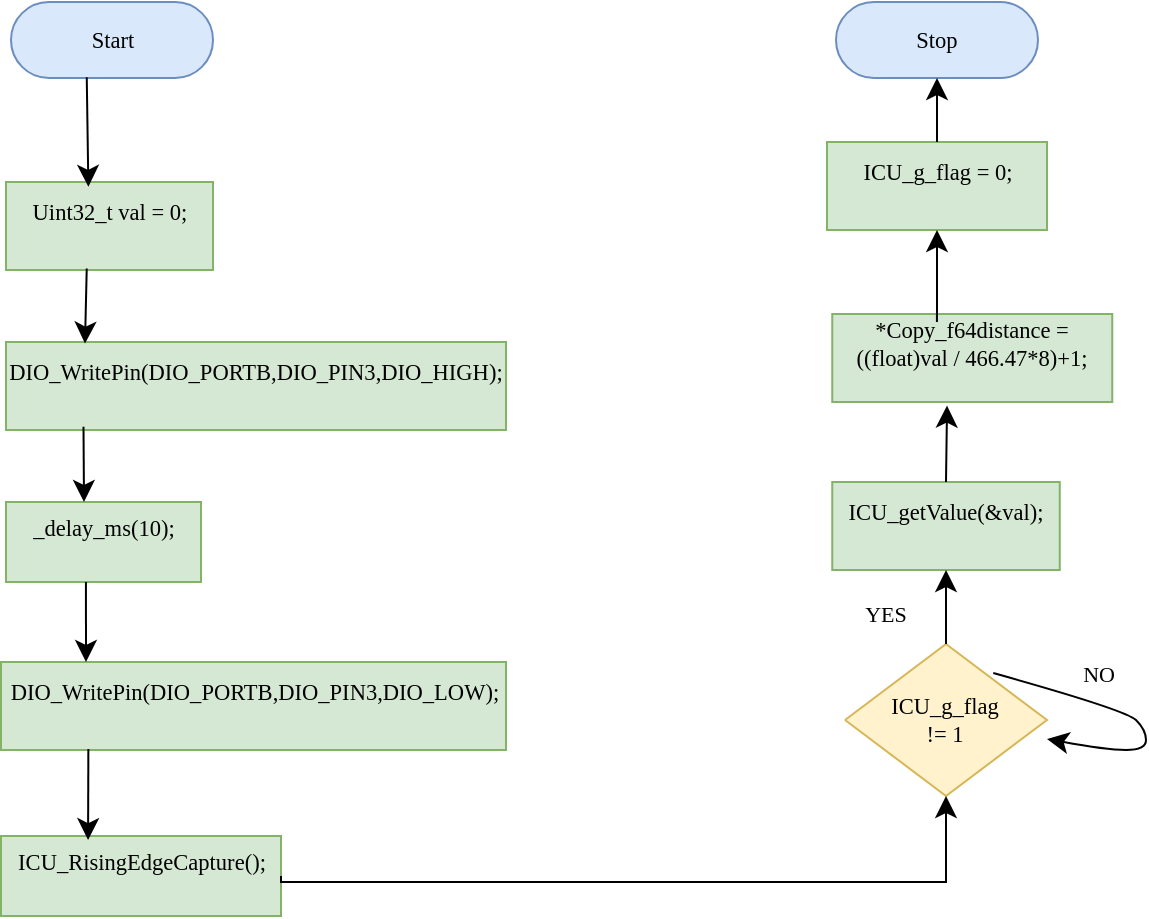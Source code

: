 <mxfile version="21.2.8" type="device">
  <diagram name="Page-1" id="COqvitSMYsdaYFFPjpEJ">
    <mxGraphModel dx="1105" dy="654" grid="1" gridSize="10" guides="1" tooltips="1" connect="1" arrows="1" fold="1" page="1" pageScale="1" pageWidth="1169" pageHeight="827" math="0" shadow="0">
      <root>
        <mxCell id="0" />
        <mxCell id="1" parent="0" />
        <UserObject label="&lt;div style=&quot;font-size: 11.27px;&quot;&gt;&lt;font style=&quot;font-size: 11.27px; direction: ltr; letter-spacing: 0px; line-height: 120%; opacity: 1;&quot;&gt;Start&lt;/font&gt;&lt;/div&gt;" Function="EN_DIO_Error_T DIO_init(uint8_t pinNumber, EN_DIO_PORT_T portNumber, EN_DIO_DIRECTION_T direction);" tags="Flowchart" id="jMrh40zEoEmYeKQ16b9b-1">
          <mxCell style="verticalAlign=middle;align=center;overflow=width;vsdxID=30;fillColor=#dae8fc;shape=stencil(tVLREoIgEPwaHnEQxsl3s/9gEpSJwDko7e+DsEkze2l627vdu5uFRaxyHe8FosR5sCcxqMZ3iO0Rpcp0ApQPCLEasUpaEC3Yi2lS3fOojOhsr3HDmObyMtsVcYqS29Qh5FEfklwrM5OXeUa/yjkcAwfr7TDpiyTfXvjkMR+Vw2A998qaBac5tAKHU1hq3i4oNwjRr9ofvayt/+Rk+yX/4iWA159KpXWKxJx/z0Bopfyw+g4=);strokeColor=#6c8ebf;spacingTop=-1;spacingBottom=-1;spacingLeft=-1;spacingRight=-1;points=[[0.5,1,0],[0.5,0,0],[0,0.5,0],[1,0.5,0]];labelBackgroundColor=none;rounded=1;html=1;fontFamily=Calibri;fontSize=11.27;labelBorderColor=none;whiteSpace=wrap;" vertex="1" parent="1">
            <mxGeometry x="82.5" y="80" width="101" height="38" as="geometry" />
          </mxCell>
        </UserObject>
        <mxCell id="jMrh40zEoEmYeKQ16b9b-2" value="&lt;div style=&quot;font-size: 11.27px;&quot;&gt;	Uint32_t val = 0;&lt;/div&gt;&lt;div style=&quot;font-size: 11.27px;&quot;&gt;&lt;br style=&quot;font-size: 11.27px;&quot;&gt;&lt;/div&gt;" style="rounded=0;html=1;fontSize=11.27;fillColor=#d5e8d4;strokeColor=#82b366;fontFamily=Calibri;labelBorderColor=none;whiteSpace=wrap;" vertex="1" parent="1">
          <mxGeometry x="80" y="170" width="103.5" height="44" as="geometry" />
        </mxCell>
        <mxCell id="jMrh40zEoEmYeKQ16b9b-3" value="&lt;div style=&quot;font-size: 11.27px;&quot;&gt;&lt;div style=&quot;font-size: 11.27px;&quot;&gt;	DIO_WritePin(DIO_PORTB,DIO_PIN3,DIO_HIGH);&lt;/div&gt;&lt;/div&gt;&lt;div style=&quot;font-size: 11.27px;&quot;&gt;&lt;br style=&quot;font-size: 11.27px;&quot;&gt;&lt;/div&gt;" style="rounded=0;html=1;fontSize=11.27;fillColor=#d5e8d4;strokeColor=#82b366;fontFamily=Calibri;labelBorderColor=none;whiteSpace=wrap;" vertex="1" parent="1">
          <mxGeometry x="80" y="250" width="250" height="44" as="geometry" />
        </mxCell>
        <mxCell id="jMrh40zEoEmYeKQ16b9b-4" value="&lt;div style=&quot;font-size: 11.27px;&quot;&gt;&lt;div style=&quot;font-size: 11.27px;&quot;&gt;&lt;div style=&quot;font-size: 11.27px;&quot;&gt;	_delay_ms(10);&lt;/div&gt;&lt;/div&gt;&lt;/div&gt;&lt;div style=&quot;font-size: 11.27px;&quot;&gt;&lt;br style=&quot;font-size: 11.27px;&quot;&gt;&lt;/div&gt;" style="rounded=0;html=1;fontSize=11.27;fillColor=#d5e8d4;strokeColor=#82b366;fontFamily=Calibri;labelBorderColor=none;whiteSpace=wrap;" vertex="1" parent="1">
          <mxGeometry x="80" y="330" width="97.5" height="40" as="geometry" />
        </mxCell>
        <mxCell id="jMrh40zEoEmYeKQ16b9b-5" value="&lt;div style=&quot;font-size: 11.27px;&quot;&gt;&lt;div style=&quot;font-size: 11.27px;&quot;&gt;&lt;div style=&quot;font-size: 11.27px;&quot;&gt;&lt;div style=&quot;font-size: 11.27px;&quot;&gt;	DIO_WritePin(DIO_PORTB,DIO_PIN3,DIO_LOW);&lt;/div&gt;&lt;/div&gt;&lt;/div&gt;&lt;/div&gt;&lt;div style=&quot;font-size: 11.27px;&quot;&gt;&lt;br style=&quot;font-size: 11.27px;&quot;&gt;&lt;/div&gt;" style="rounded=0;html=1;fontSize=11.27;fillColor=#d5e8d4;strokeColor=#82b366;fontFamily=Calibri;labelBorderColor=none;whiteSpace=wrap;" vertex="1" parent="1">
          <mxGeometry x="77.5" y="410" width="252.5" height="44" as="geometry" />
        </mxCell>
        <mxCell id="jMrh40zEoEmYeKQ16b9b-6" value="&lt;div style=&quot;font-size: 11.27px;&quot;&gt;&lt;div style=&quot;font-size: 11.27px;&quot;&gt;&lt;div style=&quot;font-size: 11.27px;&quot;&gt;&lt;div style=&quot;font-size: 11.27px;&quot;&gt;&lt;div style=&quot;font-size: 11.27px;&quot;&gt;	ICU_RisingEdgeCapture();&lt;/div&gt;&lt;/div&gt;&lt;/div&gt;&lt;/div&gt;&lt;/div&gt;&lt;div style=&quot;font-size: 11.27px;&quot;&gt;&lt;br style=&quot;font-size: 11.27px;&quot;&gt;&lt;/div&gt;" style="rounded=0;html=1;fontSize=11.27;fillColor=#d5e8d4;strokeColor=#82b366;fontFamily=Calibri;labelBorderColor=none;whiteSpace=wrap;" vertex="1" parent="1">
          <mxGeometry x="77.5" y="497" width="140" height="40" as="geometry" />
        </mxCell>
        <UserObject label="" Function="EN_DIO_Error_T DIO_init(uint8_t pinNumber, EN_DIO_PORT_T portNumber, EN_DIO_DIRECTION_T direction);" tags="Flowchart" id="jMrh40zEoEmYeKQ16b9b-7">
          <mxCell style="vsdxID=219;fillColor=#fff2cc;shape=stencil(UzV2Ls5ILEhVNTIoLinKz04tz0wpyVA1dlE1MsrMy0gtyiwBslSNXVWNndPyi1LTi/JL81Ig/IJEkEoQKze/DGRCBUSfAUiHkUElhGcK4bpBVOZk5iGpNEVVikeloQHZpsK0YlWLz1QgA+HFtMycHEgIIcujBwlQCBKcxq4A);strokeColor=#d6b656;spacingTop=-1;spacingBottom=-1;spacingLeft=-1;spacingRight=-1;points=[[0,0.5,0],[1,0.5,0],[0.5,0,0],[0.5,1,0]];labelBackgroundColor=none;rounded=1;html=1;fontFamily=Calibri;fontSize=11.27;labelBorderColor=none;whiteSpace=wrap;" vertex="1" parent="1">
            <mxGeometry x="499.5" y="401" width="101" height="76" as="geometry" />
          </mxCell>
        </UserObject>
        <mxCell id="jMrh40zEoEmYeKQ16b9b-8" value="&lt;div style=&quot;font-size: 11.27px;&quot;&gt;ICU_g_flag != 1&lt;br style=&quot;font-size: 11.27px;&quot;&gt;&lt;/div&gt;" style="text;vsdxID=219;fillColor=none;gradientColor=none;strokeColor=none;spacingTop=-1;spacingBottom=-1;spacingLeft=-1;spacingRight=-1;points=[[0,0.5,0],[1,0.5,0],[0.5,0,0],[0.5,1,0]];labelBackgroundColor=none;rounded=1;html=1;verticalAlign=middle;align=center;overflow=width;;html=1;fontColor=#000000;fontFamily=Calibri;fontSize=11.27;labelBorderColor=none;whiteSpace=wrap;" vertex="1" parent="jMrh40zEoEmYeKQ16b9b-7">
          <mxGeometry x="21.81" y="22.5" width="57.38" height="31" as="geometry" />
        </mxCell>
        <mxCell id="jMrh40zEoEmYeKQ16b9b-9" value="&lt;div style=&quot;font-size: 11.27px;&quot;&gt;	ICU_getValue(&amp;amp;val);&lt;/div&gt;&lt;div style=&quot;font-size: 11.27px;&quot;&gt;&lt;br style=&quot;font-size: 11.27px;&quot;&gt;&lt;/div&gt;" style="rounded=0;html=1;fontSize=11.27;fillColor=#d5e8d4;strokeColor=#82b366;fontFamily=Calibri;labelBorderColor=none;whiteSpace=wrap;" vertex="1" parent="1">
          <mxGeometry x="493.13" y="320" width="113.75" height="44" as="geometry" />
        </mxCell>
        <mxCell id="jMrh40zEoEmYeKQ16b9b-10" value="&lt;div style=&quot;font-size: 11.27px;&quot;&gt;&lt;div style=&quot;font-size: 11.27px;&quot;&gt;	*Copy_f64distance = ((float)val / 466.47*8)+1;&lt;span style=&quot;font-size: 11.27px;&quot;&gt;	&lt;/span&gt;&lt;/div&gt;&lt;/div&gt;&lt;div style=&quot;font-size: 11.27px;&quot;&gt;&lt;br style=&quot;font-size: 11.27px;&quot;&gt;&lt;/div&gt;" style="rounded=0;html=1;fontSize=11.27;fillColor=#d5e8d4;strokeColor=#82b366;fontFamily=Calibri;labelBorderColor=none;whiteSpace=wrap;" vertex="1" parent="1">
          <mxGeometry x="493.13" y="236" width="140" height="44" as="geometry" />
        </mxCell>
        <mxCell id="jMrh40zEoEmYeKQ16b9b-11" value="&lt;div style=&quot;font-size: 11.27px;&quot;&gt;&lt;div style=&quot;font-size: 11.27px;&quot;&gt;&lt;div style=&quot;font-size: 11.27px;&quot;&gt;	ICU_g_flag = 0;&lt;/div&gt;&lt;/div&gt;&lt;/div&gt;&lt;div style=&quot;font-size: 11.27px;&quot;&gt;&lt;br style=&quot;font-size: 11.27px;&quot;&gt;&lt;/div&gt;" style="rounded=0;html=1;fontSize=11.27;fillColor=#d5e8d4;strokeColor=#82b366;fontFamily=Calibri;labelBorderColor=none;whiteSpace=wrap;" vertex="1" parent="1">
          <mxGeometry x="490.5" y="150" width="110" height="44" as="geometry" />
        </mxCell>
        <mxCell id="jMrh40zEoEmYeKQ16b9b-18" value="" style="endArrow=classic;html=1;rounded=0;fontSize=11.27;startSize=8;endSize=8;curved=1;exitX=0.155;exitY=0.964;exitDx=0;exitDy=0;exitPerimeter=0;fontFamily=Calibri;" edge="1" parent="1" source="jMrh40zEoEmYeKQ16b9b-3">
          <mxGeometry width="50" height="50" relative="1" as="geometry">
            <mxPoint x="410" y="410" as="sourcePoint" />
            <mxPoint x="119" y="330" as="targetPoint" />
          </mxGeometry>
        </mxCell>
        <mxCell id="jMrh40zEoEmYeKQ16b9b-19" value="" style="endArrow=classic;html=1;rounded=0;fontSize=11.27;startSize=8;endSize=8;curved=1;exitX=0.39;exitY=0.982;exitDx=0;exitDy=0;exitPerimeter=0;entryX=0.158;entryY=0.018;entryDx=0;entryDy=0;entryPerimeter=0;fontFamily=Calibri;" edge="1" parent="1" source="jMrh40zEoEmYeKQ16b9b-2" target="jMrh40zEoEmYeKQ16b9b-3">
          <mxGeometry width="50" height="50" relative="1" as="geometry">
            <mxPoint x="320" y="360" as="sourcePoint" />
            <mxPoint x="120" y="240" as="targetPoint" />
          </mxGeometry>
        </mxCell>
        <mxCell id="jMrh40zEoEmYeKQ16b9b-20" value="" style="endArrow=classic;html=1;rounded=0;fontSize=11.27;startSize=8;endSize=8;curved=1;exitX=0.375;exitY=0.989;exitDx=0;exitDy=0;exitPerimeter=0;entryX=0.398;entryY=0.055;entryDx=0;entryDy=0;entryPerimeter=0;fontFamily=Calibri;" edge="1" parent="1" source="jMrh40zEoEmYeKQ16b9b-1" target="jMrh40zEoEmYeKQ16b9b-2">
          <mxGeometry width="50" height="50" relative="1" as="geometry">
            <mxPoint x="320" y="350" as="sourcePoint" />
            <mxPoint x="370" y="300" as="targetPoint" />
          </mxGeometry>
        </mxCell>
        <mxCell id="jMrh40zEoEmYeKQ16b9b-21" value="" style="endArrow=classic;html=1;rounded=0;fontSize=11.27;startSize=8;endSize=8;curved=1;exitX=0.41;exitY=1;exitDx=0;exitDy=0;exitPerimeter=0;fontFamily=Calibri;" edge="1" parent="1" source="jMrh40zEoEmYeKQ16b9b-4">
          <mxGeometry width="50" height="50" relative="1" as="geometry">
            <mxPoint x="320" y="360" as="sourcePoint" />
            <mxPoint x="120" y="410" as="targetPoint" />
          </mxGeometry>
        </mxCell>
        <mxCell id="jMrh40zEoEmYeKQ16b9b-24" value="" style="endArrow=classic;html=1;rounded=0;fontSize=11.27;startSize=8;endSize=8;curved=1;exitX=0.5;exitY=0;exitDx=0;exitDy=0;exitPerimeter=0;entryX=0.5;entryY=1;entryDx=0;entryDy=0;fontFamily=Calibri;" edge="1" parent="1" source="jMrh40zEoEmYeKQ16b9b-7" target="jMrh40zEoEmYeKQ16b9b-9">
          <mxGeometry width="50" height="50" relative="1" as="geometry">
            <mxPoint x="320" y="474" as="sourcePoint" />
            <mxPoint x="370" y="424" as="targetPoint" />
          </mxGeometry>
        </mxCell>
        <mxCell id="jMrh40zEoEmYeKQ16b9b-25" value="YES" style="text;html=1;strokeColor=none;fillColor=none;align=center;verticalAlign=middle;whiteSpace=wrap;rounded=0;fontFamily=Calibri;fontSize=11;" vertex="1" parent="1">
          <mxGeometry x="490" y="371" width="60" height="30" as="geometry" />
        </mxCell>
        <mxCell id="jMrh40zEoEmYeKQ16b9b-30" value="" style="endArrow=classic;html=1;rounded=0;fontSize=11.27;startSize=8;endSize=8;curved=1;exitX=0.734;exitY=0.191;exitDx=0;exitDy=0;exitPerimeter=0;fontFamily=Calibri;" edge="1" parent="1" source="jMrh40zEoEmYeKQ16b9b-7" target="jMrh40zEoEmYeKQ16b9b-7">
          <mxGeometry width="50" height="50" relative="1" as="geometry">
            <mxPoint x="560" y="454" as="sourcePoint" />
            <mxPoint x="610" y="404" as="targetPoint" />
            <Array as="points">
              <mxPoint x="640" y="434" />
              <mxPoint x="650" y="444" />
              <mxPoint x="650" y="454" />
              <mxPoint x="630" y="454" />
            </Array>
          </mxGeometry>
        </mxCell>
        <mxCell id="jMrh40zEoEmYeKQ16b9b-31" value="NO" style="text;html=1;align=center;verticalAlign=middle;resizable=0;points=[];autosize=1;strokeColor=none;fillColor=none;fontFamily=Calibri;fontSize=11;" vertex="1" parent="1">
          <mxGeometry x="605.5" y="401" width="40" height="30" as="geometry" />
        </mxCell>
        <mxCell id="jMrh40zEoEmYeKQ16b9b-32" value="" style="endArrow=classic;html=1;rounded=0;fontSize=11.27;startSize=8;endSize=8;curved=1;exitX=0.5;exitY=0;exitDx=0;exitDy=0;entryX=0.41;entryY=1.041;entryDx=0;entryDy=0;entryPerimeter=0;fontFamily=Calibri;" edge="1" parent="1" source="jMrh40zEoEmYeKQ16b9b-9" target="jMrh40zEoEmYeKQ16b9b-10">
          <mxGeometry width="50" height="50" relative="1" as="geometry">
            <mxPoint x="420" y="330" as="sourcePoint" />
            <mxPoint x="470" y="280" as="targetPoint" />
          </mxGeometry>
        </mxCell>
        <mxCell id="jMrh40zEoEmYeKQ16b9b-33" value="" style="endArrow=classic;html=1;rounded=0;fontSize=11.27;startSize=8;endSize=8;curved=1;entryX=0.5;entryY=1;entryDx=0;entryDy=0;exitX=0.374;exitY=0.091;exitDx=0;exitDy=0;exitPerimeter=0;fontFamily=Calibri;" edge="1" parent="1" source="jMrh40zEoEmYeKQ16b9b-10" target="jMrh40zEoEmYeKQ16b9b-11">
          <mxGeometry width="50" height="50" relative="1" as="geometry">
            <mxPoint x="546" y="230" as="sourcePoint" />
            <mxPoint x="470" y="280" as="targetPoint" />
          </mxGeometry>
        </mxCell>
        <UserObject label="&lt;div style=&quot;font-size: 11.27px;&quot;&gt;Stop&lt;/div&gt;" Function="EN_DIO_Error_T DIO_init(uint8_t pinNumber, EN_DIO_PORT_T portNumber, EN_DIO_DIRECTION_T direction);" tags="Flowchart" id="jMrh40zEoEmYeKQ16b9b-34">
          <mxCell style="verticalAlign=middle;align=center;overflow=width;vsdxID=30;fillColor=#dae8fc;shape=stencil(tVLREoIgEPwaHnEQxsl3s/9gEpSJwDko7e+DsEkze2l627vdu5uFRaxyHe8FosR5sCcxqMZ3iO0Rpcp0ApQPCLEasUpaEC3Yi2lS3fOojOhsr3HDmObyMtsVcYqS29Qh5FEfklwrM5OXeUa/yjkcAwfr7TDpiyTfXvjkMR+Vw2A998qaBac5tAKHU1hq3i4oNwjRr9ofvayt/+Rk+yX/4iWA159KpXWKxJx/z0Bopfyw+g4=);strokeColor=#6c8ebf;spacingTop=-1;spacingBottom=-1;spacingLeft=-1;spacingRight=-1;points=[[0.5,1,0],[0.5,0,0],[0,0.5,0],[1,0.5,0]];labelBackgroundColor=none;rounded=1;html=1;fontFamily=Calibri;fontSize=11.27;labelBorderColor=none;whiteSpace=wrap;" vertex="1" parent="1">
            <mxGeometry x="495" y="80" width="101" height="38" as="geometry" />
          </mxCell>
        </UserObject>
        <mxCell id="jMrh40zEoEmYeKQ16b9b-35" value="" style="endArrow=classic;html=1;rounded=0;fontSize=11.27;startSize=8;endSize=8;curved=1;exitX=0.5;exitY=0;exitDx=0;exitDy=0;entryX=0.5;entryY=1;entryDx=0;entryDy=0;entryPerimeter=0;fontFamily=Calibri;" edge="1" parent="1" source="jMrh40zEoEmYeKQ16b9b-11" target="jMrh40zEoEmYeKQ16b9b-34">
          <mxGeometry width="50" height="50" relative="1" as="geometry">
            <mxPoint x="420" y="330" as="sourcePoint" />
            <mxPoint x="470" y="280" as="targetPoint" />
          </mxGeometry>
        </mxCell>
        <mxCell id="jMrh40zEoEmYeKQ16b9b-36" value="" style="endArrow=classic;html=1;rounded=0;fontSize=11.27;startSize=8;endSize=8;curved=1;exitX=0.173;exitY=0.99;exitDx=0;exitDy=0;exitPerimeter=0;entryX=0.311;entryY=0.051;entryDx=0;entryDy=0;entryPerimeter=0;fontFamily=Calibri;" edge="1" parent="1" source="jMrh40zEoEmYeKQ16b9b-5" target="jMrh40zEoEmYeKQ16b9b-6">
          <mxGeometry width="50" height="50" relative="1" as="geometry">
            <mxPoint x="420" y="440" as="sourcePoint" />
            <mxPoint x="470" y="390" as="targetPoint" />
          </mxGeometry>
        </mxCell>
        <mxCell id="jMrh40zEoEmYeKQ16b9b-37" value="" style="endArrow=classic;html=1;rounded=0;fontSize=11.27;startSize=8;endSize=8;exitX=1;exitY=0.5;exitDx=0;exitDy=0;entryX=0.5;entryY=1;entryDx=0;entryDy=0;entryPerimeter=0;edgeStyle=orthogonalEdgeStyle;fontFamily=Calibri;" edge="1" parent="1" source="jMrh40zEoEmYeKQ16b9b-6" target="jMrh40zEoEmYeKQ16b9b-7">
          <mxGeometry width="50" height="50" relative="1" as="geometry">
            <mxPoint x="420" y="440" as="sourcePoint" />
            <mxPoint x="470" y="390" as="targetPoint" />
            <Array as="points">
              <mxPoint x="218" y="520" />
              <mxPoint x="550" y="520" />
            </Array>
          </mxGeometry>
        </mxCell>
      </root>
    </mxGraphModel>
  </diagram>
</mxfile>
